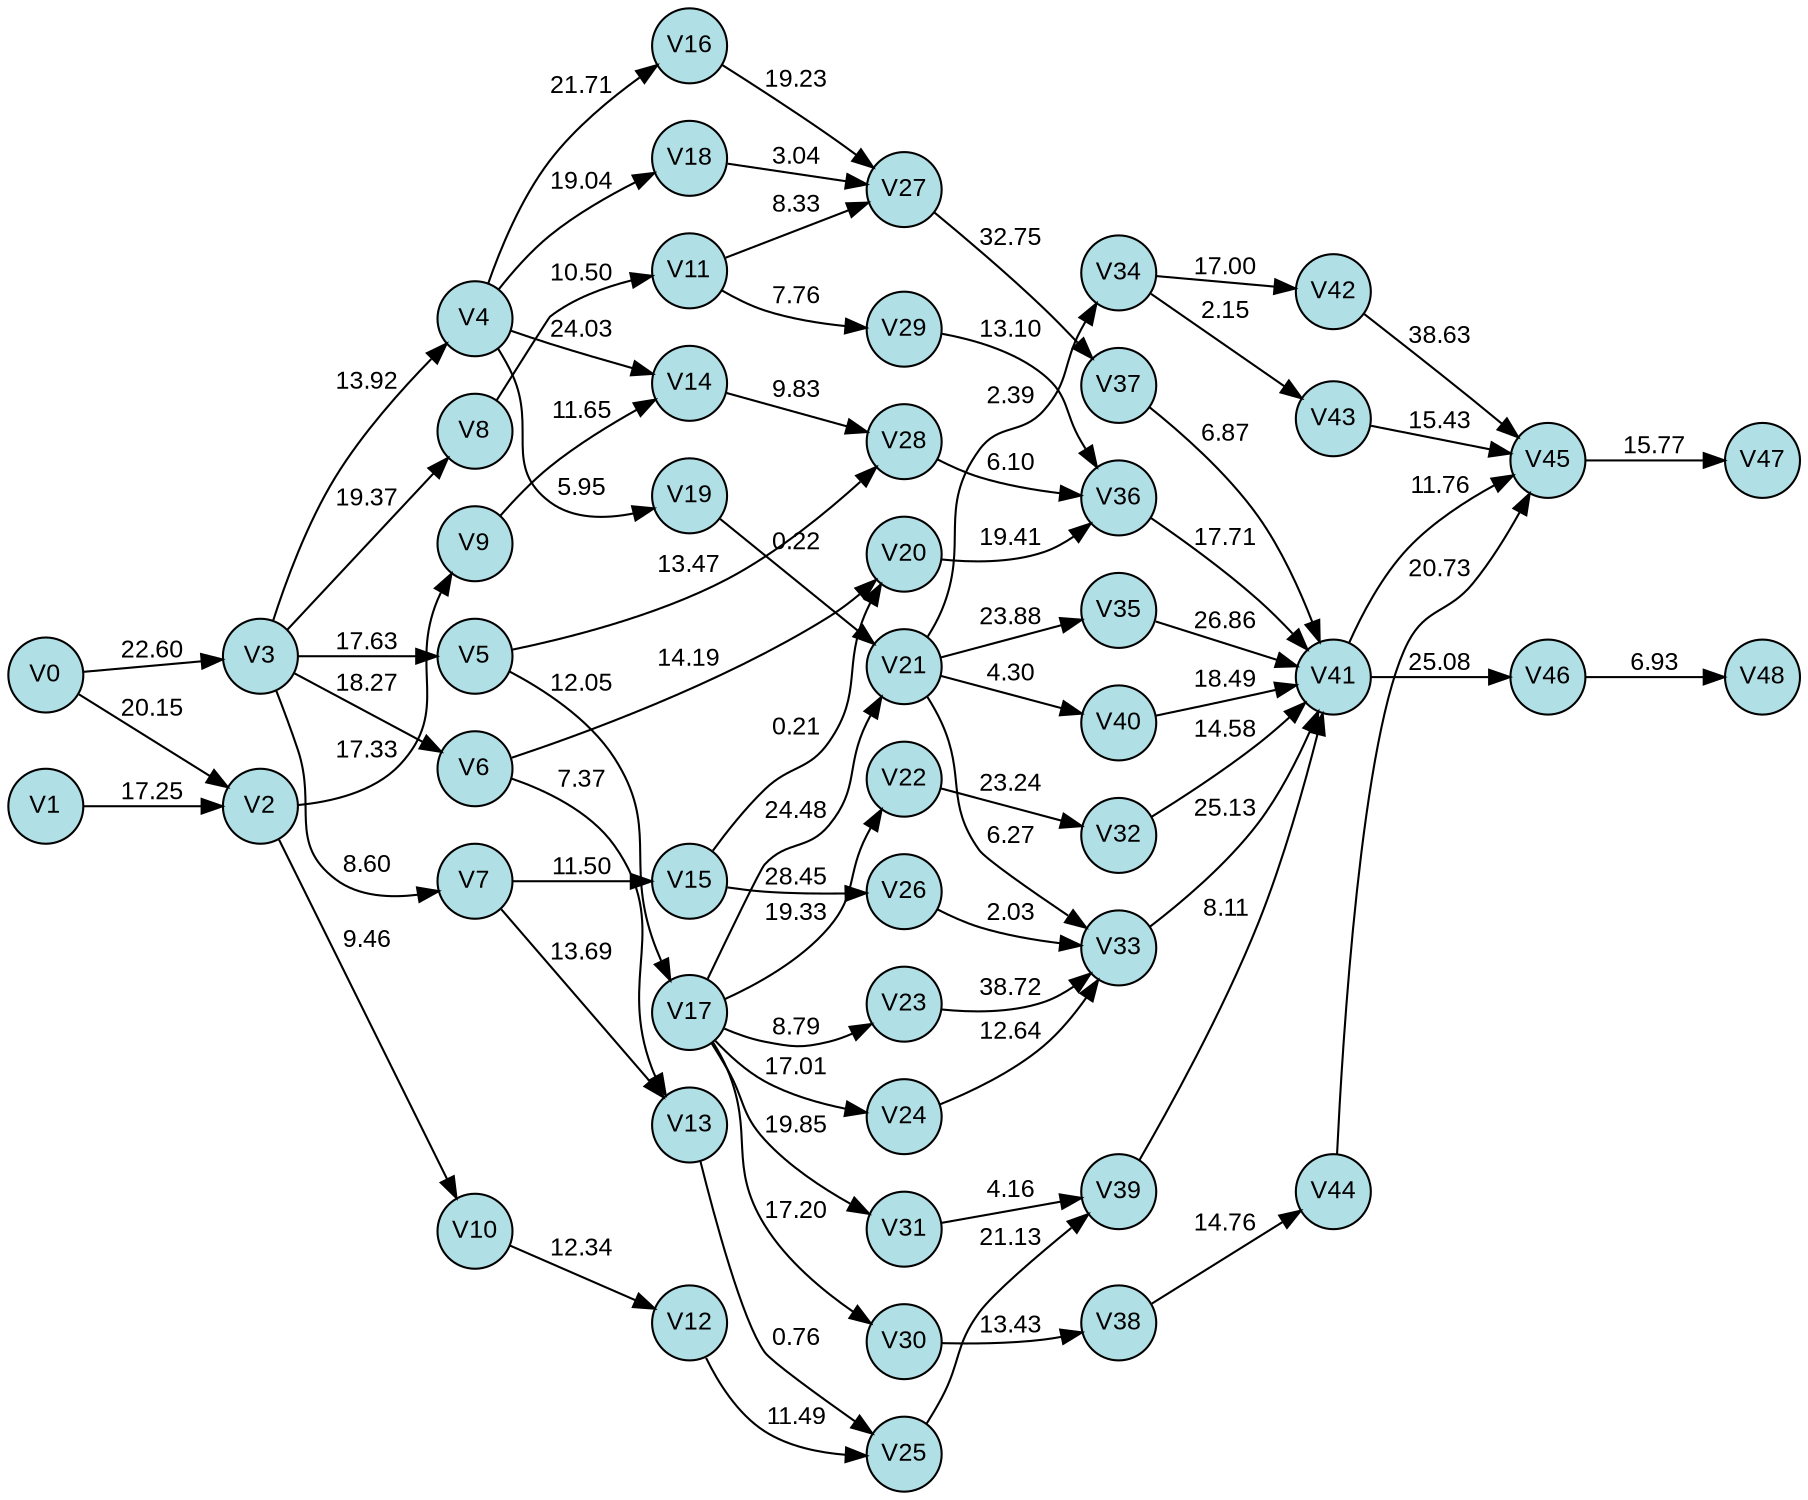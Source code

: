 digraph {
  splines=true;

node [margin=0 fontname=arial fontcolor=black fontsize=12 shape=circle width=0.5 fixedsize=true style=filled fillcolor=powderblue]

  0 [label="V0"]
  1 [label="V1"]
  2 [label="V2"]
  3 [label="V3"]
  4 [label="V4"]
  5 [label="V5"]
  6 [label="V6"]
  7 [label="V7"]
  8 [label="V8"]
  9 [label="V9"]
  10 [label="V10"]
  11 [label="V11"]
  12 [label="V12"]
  13 [label="V13"]
  14 [label="V14"]
  15 [label="V15"]
  16 [label="V16"]
  17 [label="V17"]
  18 [label="V18"]
  19 [label="V19"]
  20 [label="V20"]
  21 [label="V21"]
  22 [label="V22"]
  23 [label="V23"]
  24 [label="V24"]
  25 [label="V25"]
  26 [label="V26"]
  27 [label="V27"]
  28 [label="V28"]
  29 [label="V29"]
  30 [label="V30"]
  31 [label="V31"]
  32 [label="V32"]
  33 [label="V33"]
  34 [label="V34"]
  35 [label="V35"]
  36 [label="V36"]
  37 [label="V37"]
  38 [label="V38"]
  39 [label="V39"]
  40 [label="V40"]
  41 [label="V41"]
  42 [label="V42"]
  43 [label="V43"]
  44 [label="V44"]
  45 [label="V45"]
  46 [label="V46"]
  47 [label="V47"]
  48 [label="V48"]
rankdir=LR

edge [margin=0 fontname=arial fontcolor=black fontsize=12]

	0 -> 2 [label="20.15"]
	0 -> 3 [label="22.60"]
	1 -> 2 [label="17.25"]
	2 -> 9 [label="17.33"]
	2 -> 10 [label="9.46"]
	3 -> 4 [label="13.92"]
	3 -> 5 [label="17.63"]
	3 -> 6 [label="18.27"]
	3 -> 7 [label="8.60"]
	3 -> 8 [label="19.37"]
	4 -> 14 [label="24.03"]
	4 -> 16 [label="21.71"]
	4 -> 18 [label="19.04"]
	4 -> 19 [label="5.95"]
	5 -> 17 [label="12.05"]
	5 -> 28 [label="13.47"]
	6 -> 13 [label="7.37"]
	6 -> 20 [label="14.19"]
	7 -> 13 [label="13.69"]
	7 -> 15 [label="11.50"]
	8 -> 11 [label="10.50"]
	9 -> 14 [label="11.65"]
	10 -> 12 [label="12.34"]
	11 -> 27 [label="8.33"]
	11 -> 29 [label="7.76"]
	12 -> 25 [label="11.49"]
	13 -> 25 [label="0.76"]
	14 -> 28 [label="9.83"]
	15 -> 20 [label="0.21"]
	15 -> 26 [label="28.45"]
	16 -> 27 [label="19.23"]
	17 -> 21 [label="24.48"]
	17 -> 22 [label="19.33"]
	17 -> 23 [label="8.79"]
	17 -> 24 [label="17.01"]
	17 -> 30 [label="17.20"]
	17 -> 31 [label="19.85"]
	18 -> 27 [label="3.04"]
	19 -> 21 [label="0.22"]
	20 -> 36 [label="19.41"]
	21 -> 33 [label="6.27"]
	21 -> 34 [label="2.39"]
	21 -> 35 [label="23.88"]
	21 -> 40 [label="4.30"]
	22 -> 32 [label="23.24"]
	23 -> 33 [label="38.72"]
	24 -> 33 [label="12.64"]
	25 -> 39 [label="21.13"]
	26 -> 33 [label="2.03"]
	27 -> 37 [label="32.75"]
	28 -> 36 [label="6.10"]
	29 -> 36 [label="13.10"]
	30 -> 38 [label="13.43"]
	31 -> 39 [label="4.16"]
	32 -> 41 [label="14.58"]
	33 -> 41 [label="25.13"]
	34 -> 42 [label="17.00"]
	34 -> 43 [label="2.15"]
	35 -> 41 [label="26.86"]
	36 -> 41 [label="17.71"]
	37 -> 41 [label="6.87"]
	38 -> 44 [label="14.76"]
	39 -> 41 [label="8.11"]
	40 -> 41 [label="18.49"]
	41 -> 45 [label="11.76"]
	41 -> 46 [label="25.08"]
	42 -> 45 [label="38.63"]
	43 -> 45 [label="15.43"]
	44 -> 45 [label="20.73"]
	45 -> 47 [label="15.77"]
	46 -> 48 [label="6.93"]
	{rank=same  0, 1}
	{rank=same  2, 3}
	{rank=same  4, 5, 6, 7, 8, 9, 10}
	{rank=same  11, 12, 13, 14, 15, 16, 17, 18, 19}
	{rank=same  20, 21, 22, 23, 24, 25, 26, 27, 28, 29, 30, 31}
	{rank=same  32, 33, 34, 35, 36, 37, 38, 39, 40}
	{rank=same  41, 42, 43, 44}
	{rank=same  45, 46}
	{rank=same  47, 48}
} 

